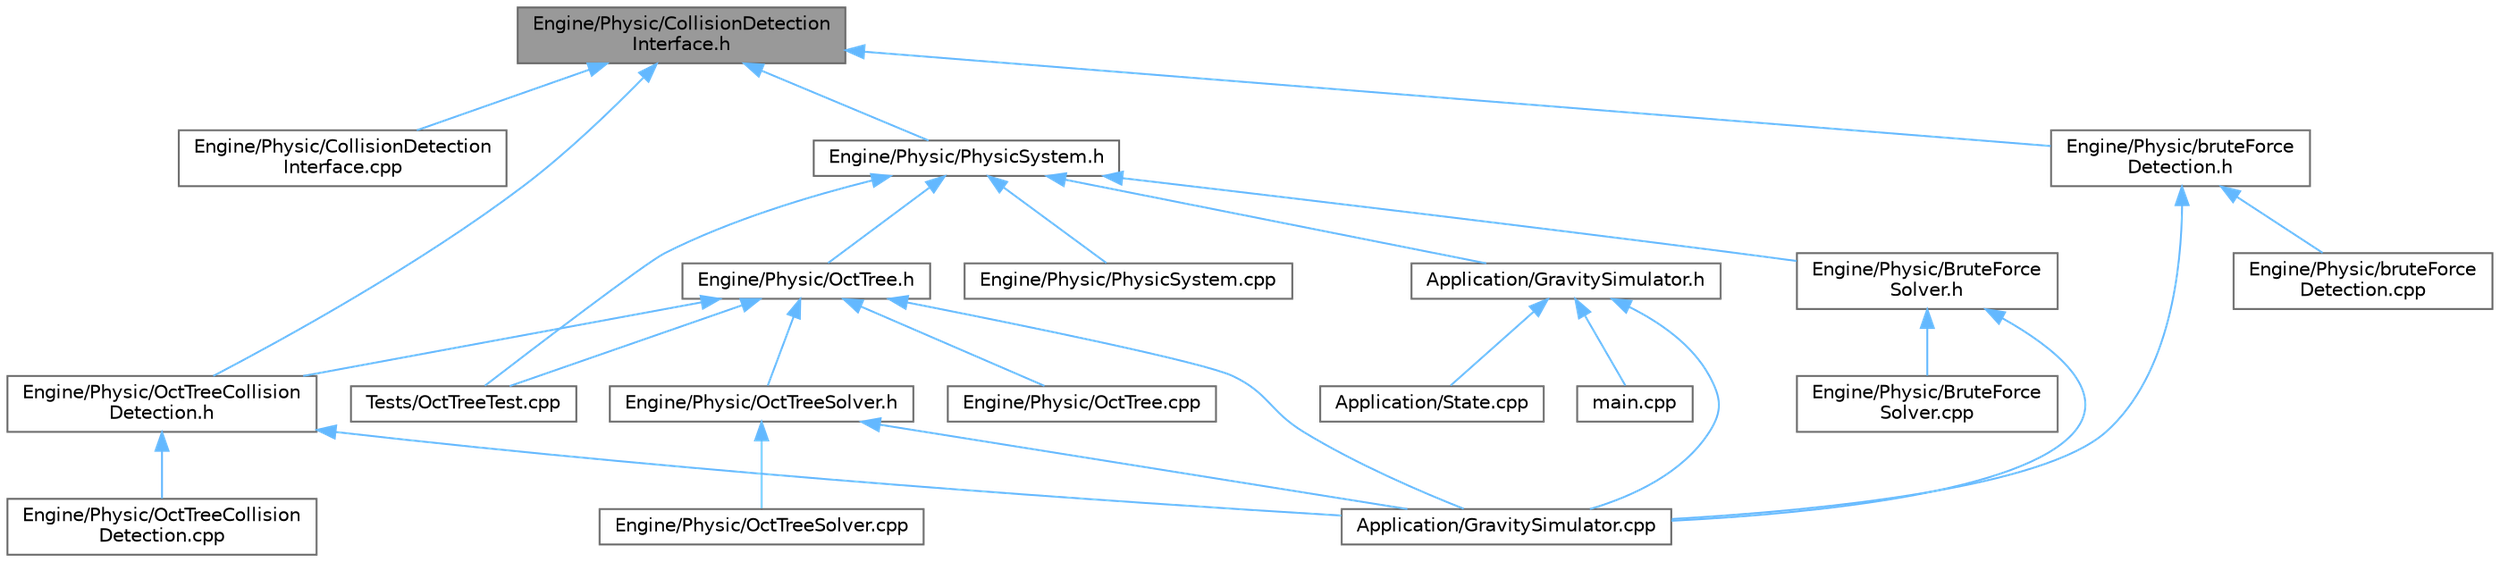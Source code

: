 digraph "Engine/Physic/CollisionDetectionInterface.h"
{
 // LATEX_PDF_SIZE
  bgcolor="transparent";
  edge [fontname=Helvetica,fontsize=10,labelfontname=Helvetica,labelfontsize=10];
  node [fontname=Helvetica,fontsize=10,shape=box,height=0.2,width=0.4];
  Node1 [id="Node000001",label="Engine/Physic/CollisionDetection\lInterface.h",height=0.2,width=0.4,color="gray40", fillcolor="grey60", style="filled", fontcolor="black",tooltip="Define una interfaz para la detección de colisiones en la simulación física."];
  Node1 -> Node2 [id="edge1_Node000001_Node000002",dir="back",color="steelblue1",style="solid",tooltip=" "];
  Node2 [id="Node000002",label="Engine/Physic/CollisionDetection\lInterface.cpp",height=0.2,width=0.4,color="grey40", fillcolor="white", style="filled",URL="$_collision_detection_interface_8cpp.html",tooltip=" "];
  Node1 -> Node3 [id="edge2_Node000001_Node000003",dir="back",color="steelblue1",style="solid",tooltip=" "];
  Node3 [id="Node000003",label="Engine/Physic/OctTreeCollision\lDetection.h",height=0.2,width=0.4,color="grey40", fillcolor="white", style="filled",URL="$_oct_tree_collision_detection_8h.html",tooltip="Implementa una detección de colisiones utilizando un árbol octal (OctTree) para optimizar la simulaci..."];
  Node3 -> Node4 [id="edge3_Node000003_Node000004",dir="back",color="steelblue1",style="solid",tooltip=" "];
  Node4 [id="Node000004",label="Application/GravitySimulator.cpp",height=0.2,width=0.4,color="grey40", fillcolor="white", style="filled",URL="$_gravity_simulator_8cpp.html",tooltip=" "];
  Node3 -> Node5 [id="edge4_Node000003_Node000005",dir="back",color="steelblue1",style="solid",tooltip=" "];
  Node5 [id="Node000005",label="Engine/Physic/OctTreeCollision\lDetection.cpp",height=0.2,width=0.4,color="grey40", fillcolor="white", style="filled",URL="$_oct_tree_collision_detection_8cpp.html",tooltip=" "];
  Node1 -> Node6 [id="edge5_Node000001_Node000006",dir="back",color="steelblue1",style="solid",tooltip=" "];
  Node6 [id="Node000006",label="Engine/Physic/PhysicSystem.h",height=0.2,width=0.4,color="grey40", fillcolor="white", style="filled",URL="$_physic_system_8h.html",tooltip="Gestiona la simulación física utilizando un algoritmo de detección de colisiones y un solver para act..."];
  Node6 -> Node7 [id="edge6_Node000006_Node000007",dir="back",color="steelblue1",style="solid",tooltip=" "];
  Node7 [id="Node000007",label="Application/GravitySimulator.h",height=0.2,width=0.4,color="grey40", fillcolor="white", style="filled",URL="$_gravity_simulator_8h.html",tooltip="Header para la simulación de gravedad."];
  Node7 -> Node4 [id="edge7_Node000007_Node000004",dir="back",color="steelblue1",style="solid",tooltip=" "];
  Node7 -> Node8 [id="edge8_Node000007_Node000008",dir="back",color="steelblue1",style="solid",tooltip=" "];
  Node8 [id="Node000008",label="Application/State.cpp",height=0.2,width=0.4,color="grey40", fillcolor="white", style="filled",URL="$_state_8cpp.html",tooltip=" "];
  Node7 -> Node9 [id="edge9_Node000007_Node000009",dir="back",color="steelblue1",style="solid",tooltip=" "];
  Node9 [id="Node000009",label="main.cpp",height=0.2,width=0.4,color="grey40", fillcolor="white", style="filled",URL="$main_8cpp.html",tooltip="Punto de entrada de la aplicación."];
  Node6 -> Node10 [id="edge10_Node000006_Node000010",dir="back",color="steelblue1",style="solid",tooltip=" "];
  Node10 [id="Node000010",label="Engine/Physic/BruteForce\lSolver.h",height=0.2,width=0.4,color="grey40", fillcolor="white", style="filled",URL="$_brute_force_solver_8h.html",tooltip="Implementa un solver de simulación física usando el enfoque de fuerza bruta."];
  Node10 -> Node4 [id="edge11_Node000010_Node000004",dir="back",color="steelblue1",style="solid",tooltip=" "];
  Node10 -> Node11 [id="edge12_Node000010_Node000011",dir="back",color="steelblue1",style="solid",tooltip=" "];
  Node11 [id="Node000011",label="Engine/Physic/BruteForce\lSolver.cpp",height=0.2,width=0.4,color="grey40", fillcolor="white", style="filled",URL="$_brute_force_solver_8cpp.html",tooltip=" "];
  Node6 -> Node12 [id="edge13_Node000006_Node000012",dir="back",color="steelblue1",style="solid",tooltip=" "];
  Node12 [id="Node000012",label="Engine/Physic/OctTree.h",height=0.2,width=0.4,color="grey40", fillcolor="white", style="filled",URL="$_oct_tree_8h.html",tooltip="Define la clase OctTree para gestionar la partición espacial de objetos físicos mediante un árbol oct..."];
  Node12 -> Node4 [id="edge14_Node000012_Node000004",dir="back",color="steelblue1",style="solid",tooltip=" "];
  Node12 -> Node13 [id="edge15_Node000012_Node000013",dir="back",color="steelblue1",style="solid",tooltip=" "];
  Node13 [id="Node000013",label="Engine/Physic/OctTree.cpp",height=0.2,width=0.4,color="grey40", fillcolor="white", style="filled",URL="$_oct_tree_8cpp.html",tooltip=" "];
  Node12 -> Node3 [id="edge16_Node000012_Node000003",dir="back",color="steelblue1",style="solid",tooltip=" "];
  Node12 -> Node14 [id="edge17_Node000012_Node000014",dir="back",color="steelblue1",style="solid",tooltip=" "];
  Node14 [id="Node000014",label="Engine/Physic/OctTreeSolver.h",height=0.2,width=0.4,color="grey40", fillcolor="white", style="filled",URL="$_oct_tree_solver_8h.html",tooltip="Implementa un solver de simulación física utilizando un árbol octal para resolver las interacciones e..."];
  Node14 -> Node4 [id="edge18_Node000014_Node000004",dir="back",color="steelblue1",style="solid",tooltip=" "];
  Node14 -> Node15 [id="edge19_Node000014_Node000015",dir="back",color="steelblue1",style="solid",tooltip=" "];
  Node15 [id="Node000015",label="Engine/Physic/OctTreeSolver.cpp",height=0.2,width=0.4,color="grey40", fillcolor="white", style="filled",URL="$_oct_tree_solver_8cpp.html",tooltip=" "];
  Node12 -> Node16 [id="edge20_Node000012_Node000016",dir="back",color="steelblue1",style="solid",tooltip=" "];
  Node16 [id="Node000016",label="Tests/OctTreeTest.cpp",height=0.2,width=0.4,color="grey40", fillcolor="white", style="filled",URL="$_oct_tree_test_8cpp.html",tooltip=" "];
  Node6 -> Node17 [id="edge21_Node000006_Node000017",dir="back",color="steelblue1",style="solid",tooltip=" "];
  Node17 [id="Node000017",label="Engine/Physic/PhysicSystem.cpp",height=0.2,width=0.4,color="grey40", fillcolor="white", style="filled",URL="$_physic_system_8cpp.html",tooltip=" "];
  Node6 -> Node16 [id="edge22_Node000006_Node000016",dir="back",color="steelblue1",style="solid",tooltip=" "];
  Node1 -> Node18 [id="edge23_Node000001_Node000018",dir="back",color="steelblue1",style="solid",tooltip=" "];
  Node18 [id="Node000018",label="Engine/Physic/bruteForce\lDetection.h",height=0.2,width=0.4,color="grey40", fillcolor="white", style="filled",URL="$brute_force_detection_8h.html",tooltip="Implementa la detección de colisiones utilizando el método de fuerza bruta."];
  Node18 -> Node4 [id="edge24_Node000018_Node000004",dir="back",color="steelblue1",style="solid",tooltip=" "];
  Node18 -> Node19 [id="edge25_Node000018_Node000019",dir="back",color="steelblue1",style="solid",tooltip=" "];
  Node19 [id="Node000019",label="Engine/Physic/bruteForce\lDetection.cpp",height=0.2,width=0.4,color="grey40", fillcolor="white", style="filled",URL="$brute_force_detection_8cpp.html",tooltip=" "];
}
